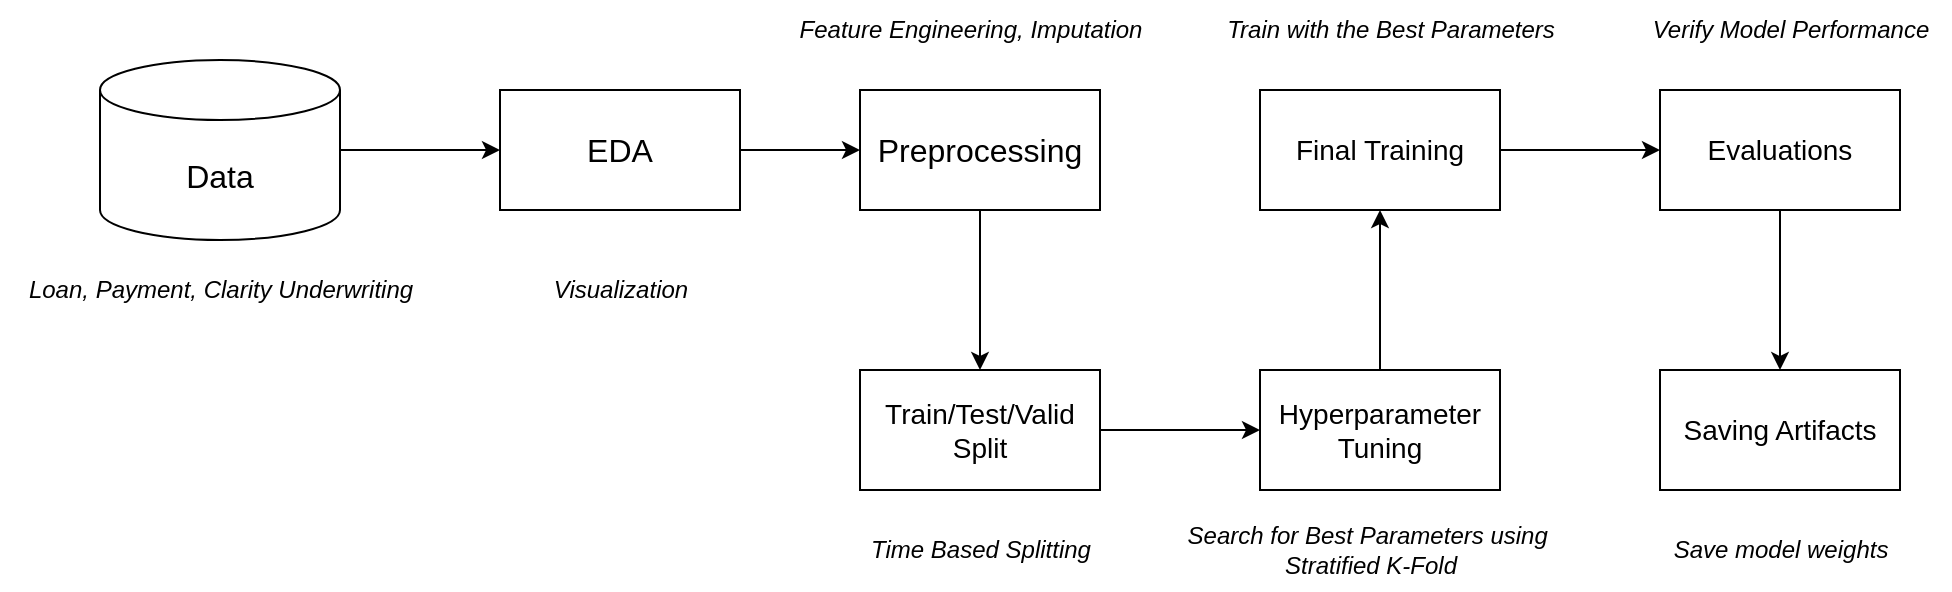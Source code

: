 <mxfile version="27.1.4">
  <diagram name="ページ1" id="1pXBT3VmqBtAlYFouk9t">
    <mxGraphModel dx="1418" dy="866" grid="1" gridSize="10" guides="1" tooltips="1" connect="1" arrows="1" fold="1" page="1" pageScale="1" pageWidth="1654" pageHeight="1169" math="0" shadow="0">
      <root>
        <mxCell id="0" />
        <mxCell id="1" parent="0" />
        <mxCell id="Bmf2voQrzI6uCEc3ep-r-7" style="edgeStyle=orthogonalEdgeStyle;rounded=0;orthogonalLoop=1;jettySize=auto;html=1;entryX=0;entryY=0.5;entryDx=0;entryDy=0;" edge="1" parent="1" source="Bmf2voQrzI6uCEc3ep-r-1" target="Bmf2voQrzI6uCEc3ep-r-6">
          <mxGeometry relative="1" as="geometry" />
        </mxCell>
        <mxCell id="Bmf2voQrzI6uCEc3ep-r-1" value="&lt;font style=&quot;font-size: 16px;&quot;&gt;Data&lt;/font&gt;" style="shape=cylinder3;whiteSpace=wrap;html=1;boundedLbl=1;backgroundOutline=1;size=15;" vertex="1" parent="1">
          <mxGeometry x="70" y="230" width="120" height="90" as="geometry" />
        </mxCell>
        <mxCell id="Bmf2voQrzI6uCEc3ep-r-9" style="edgeStyle=orthogonalEdgeStyle;rounded=0;orthogonalLoop=1;jettySize=auto;html=1;" edge="1" parent="1" source="Bmf2voQrzI6uCEc3ep-r-6" target="Bmf2voQrzI6uCEc3ep-r-8">
          <mxGeometry relative="1" as="geometry" />
        </mxCell>
        <mxCell id="Bmf2voQrzI6uCEc3ep-r-6" value="&lt;font style=&quot;font-size: 16px;&quot;&gt;EDA&lt;/font&gt;" style="rounded=0;whiteSpace=wrap;html=1;" vertex="1" parent="1">
          <mxGeometry x="270" y="245" width="120" height="60" as="geometry" />
        </mxCell>
        <mxCell id="Bmf2voQrzI6uCEc3ep-r-11" value="" style="edgeStyle=orthogonalEdgeStyle;rounded=0;orthogonalLoop=1;jettySize=auto;html=1;" edge="1" parent="1" source="Bmf2voQrzI6uCEc3ep-r-8" target="Bmf2voQrzI6uCEc3ep-r-10">
          <mxGeometry relative="1" as="geometry" />
        </mxCell>
        <mxCell id="Bmf2voQrzI6uCEc3ep-r-8" value="&lt;font style=&quot;font-size: 16px;&quot;&gt;Preprocessing&lt;/font&gt;" style="rounded=0;whiteSpace=wrap;html=1;" vertex="1" parent="1">
          <mxGeometry x="450" y="245" width="120" height="60" as="geometry" />
        </mxCell>
        <mxCell id="Bmf2voQrzI6uCEc3ep-r-13" value="" style="edgeStyle=orthogonalEdgeStyle;rounded=0;orthogonalLoop=1;jettySize=auto;html=1;" edge="1" parent="1" source="Bmf2voQrzI6uCEc3ep-r-10" target="Bmf2voQrzI6uCEc3ep-r-12">
          <mxGeometry relative="1" as="geometry" />
        </mxCell>
        <mxCell id="Bmf2voQrzI6uCEc3ep-r-10" value="&lt;font style=&quot;font-size: 14px;&quot;&gt;Train/Test/Valid Split&lt;/font&gt;" style="whiteSpace=wrap;html=1;rounded=0;" vertex="1" parent="1">
          <mxGeometry x="450" y="385" width="120" height="60" as="geometry" />
        </mxCell>
        <mxCell id="Bmf2voQrzI6uCEc3ep-r-15" value="" style="edgeStyle=orthogonalEdgeStyle;rounded=0;orthogonalLoop=1;jettySize=auto;html=1;" edge="1" parent="1" source="Bmf2voQrzI6uCEc3ep-r-12" target="Bmf2voQrzI6uCEc3ep-r-14">
          <mxGeometry relative="1" as="geometry" />
        </mxCell>
        <mxCell id="Bmf2voQrzI6uCEc3ep-r-12" value="&lt;font style=&quot;font-size: 14px;&quot;&gt;Hyperparameter Tuning&lt;/font&gt;" style="whiteSpace=wrap;html=1;rounded=0;" vertex="1" parent="1">
          <mxGeometry x="650" y="385" width="120" height="60" as="geometry" />
        </mxCell>
        <mxCell id="Bmf2voQrzI6uCEc3ep-r-17" value="" style="edgeStyle=orthogonalEdgeStyle;rounded=0;orthogonalLoop=1;jettySize=auto;html=1;" edge="1" parent="1" source="Bmf2voQrzI6uCEc3ep-r-14" target="Bmf2voQrzI6uCEc3ep-r-16">
          <mxGeometry relative="1" as="geometry" />
        </mxCell>
        <mxCell id="Bmf2voQrzI6uCEc3ep-r-14" value="&lt;font style=&quot;font-size: 14px;&quot;&gt;Final Training&lt;/font&gt;" style="whiteSpace=wrap;html=1;rounded=0;" vertex="1" parent="1">
          <mxGeometry x="650" y="245" width="120" height="60" as="geometry" />
        </mxCell>
        <mxCell id="Bmf2voQrzI6uCEc3ep-r-24" value="" style="edgeStyle=orthogonalEdgeStyle;rounded=0;orthogonalLoop=1;jettySize=auto;html=1;" edge="1" parent="1" source="Bmf2voQrzI6uCEc3ep-r-16" target="Bmf2voQrzI6uCEc3ep-r-23">
          <mxGeometry relative="1" as="geometry" />
        </mxCell>
        <mxCell id="Bmf2voQrzI6uCEc3ep-r-16" value="&lt;font style=&quot;font-size: 14px;&quot;&gt;Evaluations&lt;/font&gt;" style="whiteSpace=wrap;html=1;rounded=0;" vertex="1" parent="1">
          <mxGeometry x="850" y="245" width="120" height="60" as="geometry" />
        </mxCell>
        <mxCell id="Bmf2voQrzI6uCEc3ep-r-18" value="Loan, Payment, Clarity Underwriting" style="text;html=1;align=center;verticalAlign=middle;resizable=0;points=[];autosize=1;strokeColor=none;fillColor=none;fontStyle=2" vertex="1" parent="1">
          <mxGeometry x="20" y="330" width="220" height="30" as="geometry" />
        </mxCell>
        <mxCell id="Bmf2voQrzI6uCEc3ep-r-19" value="Visualization" style="text;html=1;align=center;verticalAlign=middle;resizable=0;points=[];autosize=1;strokeColor=none;fillColor=none;fontStyle=2" vertex="1" parent="1">
          <mxGeometry x="285" y="330" width="90" height="30" as="geometry" />
        </mxCell>
        <mxCell id="Bmf2voQrzI6uCEc3ep-r-20" value="Feature Engineering, Imputation" style="text;html=1;align=center;verticalAlign=middle;resizable=0;points=[];autosize=1;strokeColor=none;fillColor=none;fontStyle=2" vertex="1" parent="1">
          <mxGeometry x="410" y="200" width="190" height="30" as="geometry" />
        </mxCell>
        <mxCell id="Bmf2voQrzI6uCEc3ep-r-21" value="Time Based Splitting" style="text;html=1;align=center;verticalAlign=middle;resizable=0;points=[];autosize=1;strokeColor=none;fillColor=none;fontStyle=2" vertex="1" parent="1">
          <mxGeometry x="445" y="460" width="130" height="30" as="geometry" />
        </mxCell>
        <mxCell id="Bmf2voQrzI6uCEc3ep-r-22" value="Search for Best Parameters using&amp;nbsp;&lt;div&gt;Stratified K-Fold&lt;/div&gt;" style="text;html=1;align=center;verticalAlign=middle;resizable=0;points=[];autosize=1;strokeColor=none;fillColor=none;fontStyle=2" vertex="1" parent="1">
          <mxGeometry x="600" y="455" width="210" height="40" as="geometry" />
        </mxCell>
        <mxCell id="Bmf2voQrzI6uCEc3ep-r-23" value="&lt;font style=&quot;font-size: 14px;&quot;&gt;Saving Artifacts&lt;/font&gt;" style="whiteSpace=wrap;html=1;rounded=0;" vertex="1" parent="1">
          <mxGeometry x="850" y="385" width="120" height="60" as="geometry" />
        </mxCell>
        <mxCell id="Bmf2voQrzI6uCEc3ep-r-25" value="Train with the Best Parameters" style="text;html=1;align=center;verticalAlign=middle;resizable=0;points=[];autosize=1;strokeColor=none;fillColor=none;fontStyle=2" vertex="1" parent="1">
          <mxGeometry x="620" y="200" width="190" height="30" as="geometry" />
        </mxCell>
        <mxCell id="Bmf2voQrzI6uCEc3ep-r-26" value="Verify Model Performance" style="text;html=1;align=center;verticalAlign=middle;resizable=0;points=[];autosize=1;strokeColor=none;fillColor=none;fontStyle=2" vertex="1" parent="1">
          <mxGeometry x="835" y="200" width="160" height="30" as="geometry" />
        </mxCell>
        <mxCell id="Bmf2voQrzI6uCEc3ep-r-27" value="Save model weights" style="text;html=1;align=center;verticalAlign=middle;resizable=0;points=[];autosize=1;strokeColor=none;fillColor=none;fontStyle=2" vertex="1" parent="1">
          <mxGeometry x="845" y="460" width="130" height="30" as="geometry" />
        </mxCell>
      </root>
    </mxGraphModel>
  </diagram>
</mxfile>
